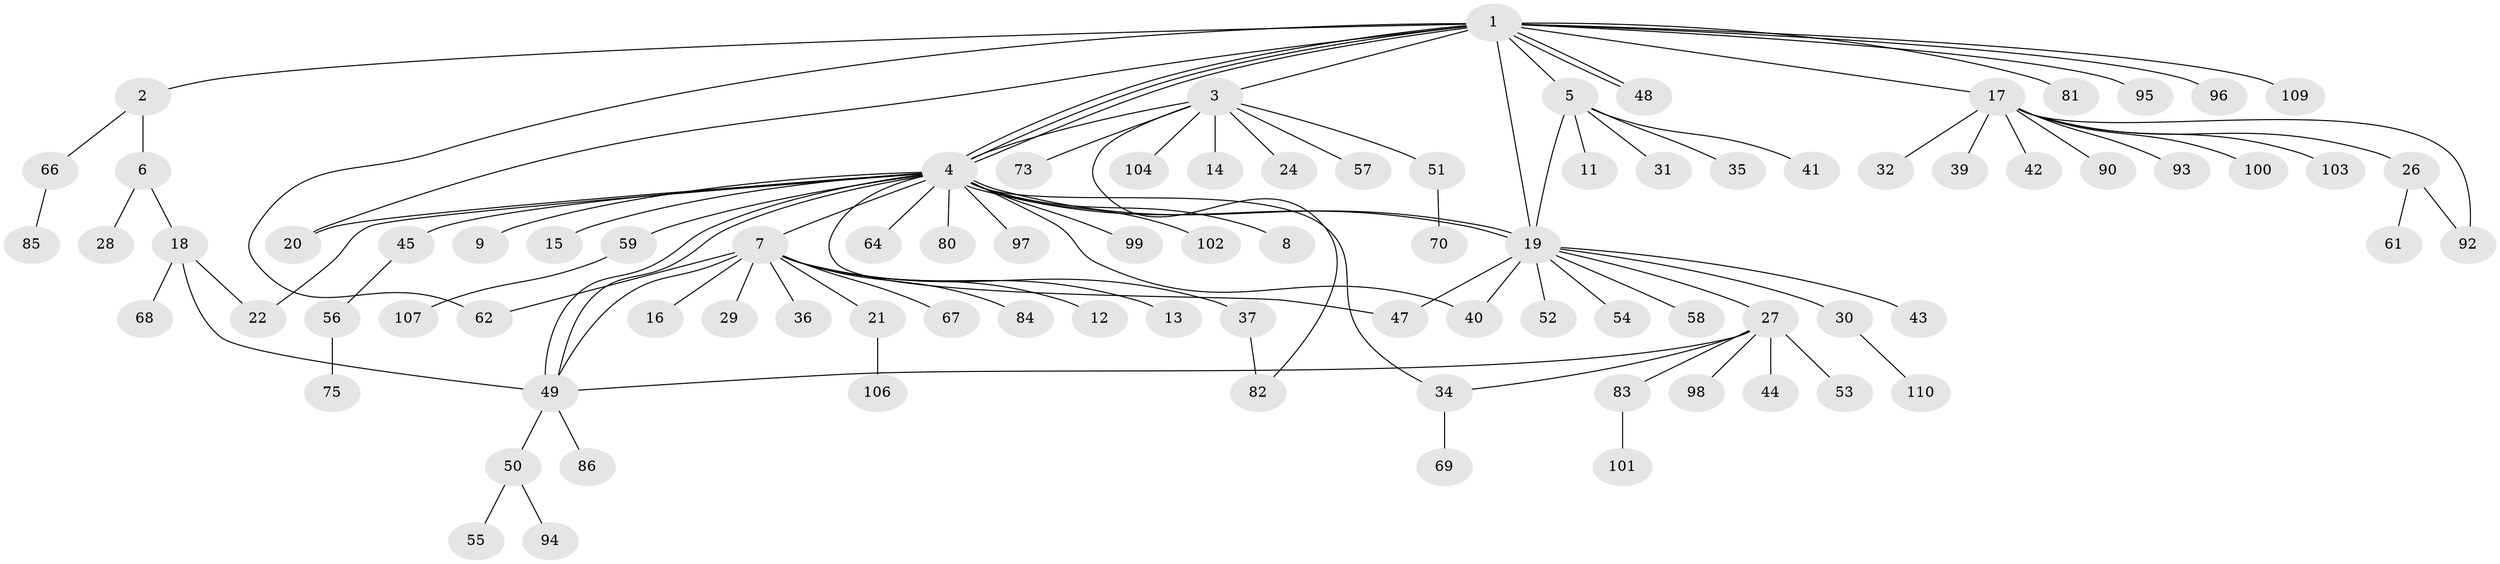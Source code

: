// original degree distribution, {15: 0.00909090909090909, 4: 0.07272727272727272, 10: 0.01818181818181818, 24: 0.00909090909090909, 7: 0.01818181818181818, 13: 0.01818181818181818, 1: 0.5727272727272728, 2: 0.24545454545454545, 5: 0.00909090909090909, 3: 0.02727272727272727}
// Generated by graph-tools (version 1.1) at 2025/11/02/27/25 16:11:10]
// undirected, 88 vertices, 106 edges
graph export_dot {
graph [start="1"]
  node [color=gray90,style=filled];
  1 [super="+89"];
  2 [super="+46"];
  3 [super="+65"];
  4 [super="+60"];
  5 [super="+10"];
  6 [super="+87"];
  7 [super="+88"];
  8;
  9;
  11 [super="+91"];
  12;
  13;
  14;
  15;
  16;
  17 [super="+25"];
  18 [super="+23"];
  19 [super="+71"];
  20;
  21 [super="+105"];
  22;
  24;
  26 [super="+72"];
  27 [super="+33"];
  28;
  29;
  30;
  31;
  32;
  34 [super="+38"];
  35;
  36;
  37;
  39 [super="+78"];
  40;
  41 [super="+76"];
  42;
  43;
  44;
  45;
  47;
  48;
  49 [super="+77"];
  50;
  51;
  52;
  53;
  54;
  55 [super="+63"];
  56 [super="+108"];
  57 [super="+79"];
  58;
  59;
  61;
  62;
  64;
  66;
  67;
  68;
  69 [super="+74"];
  70;
  73;
  75;
  80;
  81;
  82;
  83;
  84;
  85;
  86;
  90;
  92;
  93;
  94;
  95;
  96;
  97;
  98;
  99;
  100;
  101;
  102;
  103;
  104;
  106;
  107;
  109;
  110;
  1 -- 2;
  1 -- 3;
  1 -- 4 [weight=2];
  1 -- 4;
  1 -- 4;
  1 -- 5;
  1 -- 17;
  1 -- 19;
  1 -- 20;
  1 -- 48;
  1 -- 48;
  1 -- 62;
  1 -- 81;
  1 -- 96;
  1 -- 109;
  1 -- 95;
  2 -- 6;
  2 -- 66;
  3 -- 14;
  3 -- 24;
  3 -- 51;
  3 -- 57;
  3 -- 73;
  3 -- 82;
  3 -- 104;
  3 -- 4;
  4 -- 7;
  4 -- 8;
  4 -- 9;
  4 -- 15;
  4 -- 19 [weight=2];
  4 -- 19;
  4 -- 20;
  4 -- 22;
  4 -- 34;
  4 -- 40;
  4 -- 45;
  4 -- 47;
  4 -- 49;
  4 -- 49;
  4 -- 59;
  4 -- 97;
  4 -- 99;
  4 -- 102;
  4 -- 64;
  4 -- 80;
  5 -- 11;
  5 -- 19;
  5 -- 31;
  5 -- 35;
  5 -- 41;
  6 -- 18;
  6 -- 28;
  7 -- 12;
  7 -- 13;
  7 -- 16;
  7 -- 21 [weight=2];
  7 -- 29;
  7 -- 36;
  7 -- 37;
  7 -- 49;
  7 -- 62;
  7 -- 67;
  7 -- 84;
  17 -- 26;
  17 -- 32;
  17 -- 39;
  17 -- 90;
  17 -- 92;
  17 -- 93;
  17 -- 100;
  17 -- 103;
  17 -- 42;
  18 -- 49;
  18 -- 68;
  18 -- 22;
  19 -- 27;
  19 -- 30;
  19 -- 40;
  19 -- 43;
  19 -- 47;
  19 -- 52;
  19 -- 54;
  19 -- 58;
  21 -- 106;
  26 -- 61;
  26 -- 92;
  27 -- 44;
  27 -- 83;
  27 -- 49;
  27 -- 34;
  27 -- 98;
  27 -- 53;
  30 -- 110;
  34 -- 69;
  37 -- 82;
  45 -- 56;
  49 -- 50;
  49 -- 86;
  50 -- 55;
  50 -- 94;
  51 -- 70;
  56 -- 75;
  59 -- 107;
  66 -- 85;
  83 -- 101;
}
